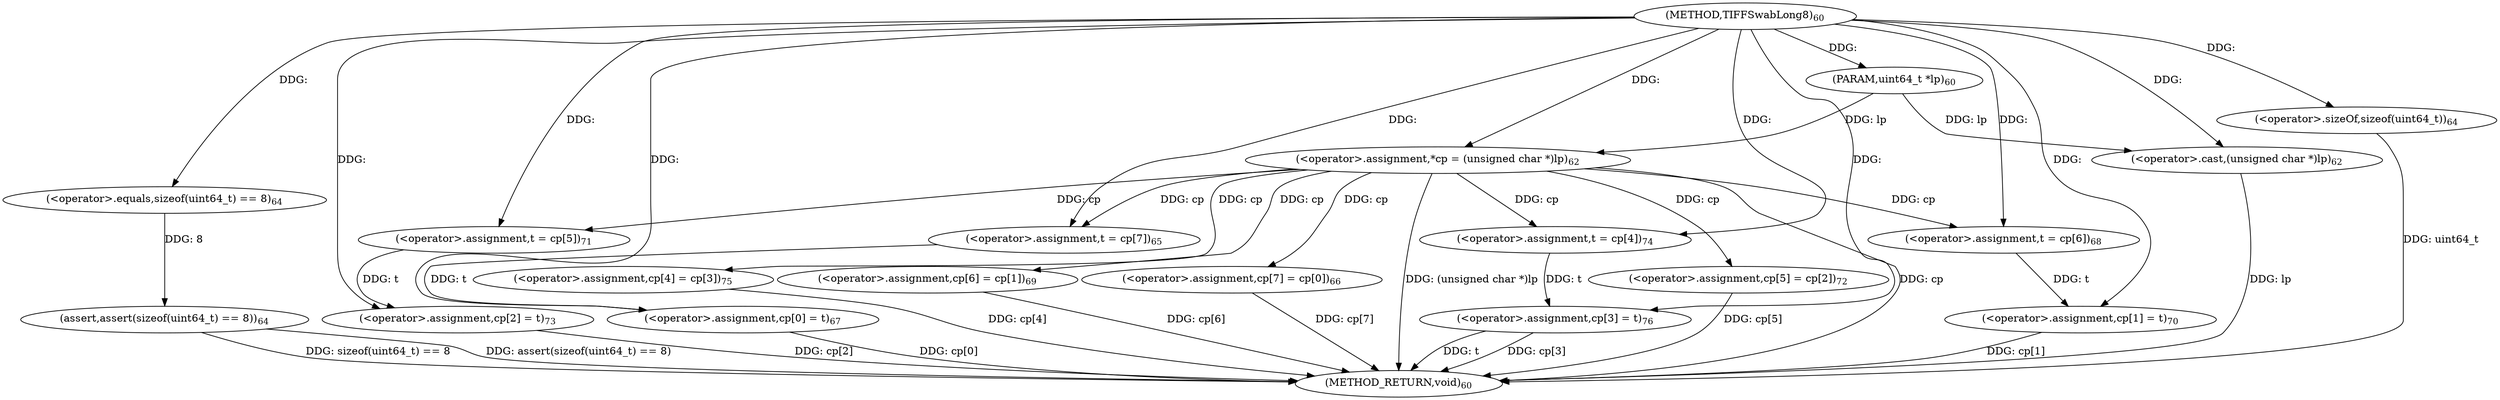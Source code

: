 digraph "TIFFSwabLong8" {  
"34363" [label = <(METHOD,TIFFSwabLong8)<SUB>60</SUB>> ]
"34446" [label = <(METHOD_RETURN,void)<SUB>60</SUB>> ]
"34364" [label = <(PARAM,uint64_t *lp)<SUB>60</SUB>> ]
"34367" [label = <(&lt;operator&gt;.assignment,*cp = (unsigned char *)lp)<SUB>62</SUB>> ]
"34373" [label = <(assert,assert(sizeof(uint64_t) == 8))<SUB>64</SUB>> ]
"34378" [label = <(&lt;operator&gt;.assignment,t = cp[7])<SUB>65</SUB>> ]
"34383" [label = <(&lt;operator&gt;.assignment,cp[7] = cp[0])<SUB>66</SUB>> ]
"34390" [label = <(&lt;operator&gt;.assignment,cp[0] = t)<SUB>67</SUB>> ]
"34395" [label = <(&lt;operator&gt;.assignment,t = cp[6])<SUB>68</SUB>> ]
"34400" [label = <(&lt;operator&gt;.assignment,cp[6] = cp[1])<SUB>69</SUB>> ]
"34407" [label = <(&lt;operator&gt;.assignment,cp[1] = t)<SUB>70</SUB>> ]
"34412" [label = <(&lt;operator&gt;.assignment,t = cp[5])<SUB>71</SUB>> ]
"34417" [label = <(&lt;operator&gt;.assignment,cp[5] = cp[2])<SUB>72</SUB>> ]
"34424" [label = <(&lt;operator&gt;.assignment,cp[2] = t)<SUB>73</SUB>> ]
"34429" [label = <(&lt;operator&gt;.assignment,t = cp[4])<SUB>74</SUB>> ]
"34434" [label = <(&lt;operator&gt;.assignment,cp[4] = cp[3])<SUB>75</SUB>> ]
"34441" [label = <(&lt;operator&gt;.assignment,cp[3] = t)<SUB>76</SUB>> ]
"34369" [label = <(&lt;operator&gt;.cast,(unsigned char *)lp)<SUB>62</SUB>> ]
"34374" [label = <(&lt;operator&gt;.equals,sizeof(uint64_t) == 8)<SUB>64</SUB>> ]
"34375" [label = <(&lt;operator&gt;.sizeOf,sizeof(uint64_t))<SUB>64</SUB>> ]
  "34367" -> "34446"  [ label = "DDG: cp"] 
  "34369" -> "34446"  [ label = "DDG: lp"] 
  "34367" -> "34446"  [ label = "DDG: (unsigned char *)lp"] 
  "34373" -> "34446"  [ label = "DDG: sizeof(uint64_t) == 8"] 
  "34373" -> "34446"  [ label = "DDG: assert(sizeof(uint64_t) == 8)"] 
  "34383" -> "34446"  [ label = "DDG: cp[7]"] 
  "34390" -> "34446"  [ label = "DDG: cp[0]"] 
  "34400" -> "34446"  [ label = "DDG: cp[6]"] 
  "34407" -> "34446"  [ label = "DDG: cp[1]"] 
  "34417" -> "34446"  [ label = "DDG: cp[5]"] 
  "34424" -> "34446"  [ label = "DDG: cp[2]"] 
  "34434" -> "34446"  [ label = "DDG: cp[4]"] 
  "34441" -> "34446"  [ label = "DDG: cp[3]"] 
  "34441" -> "34446"  [ label = "DDG: t"] 
  "34375" -> "34446"  [ label = "DDG: uint64_t"] 
  "34363" -> "34364"  [ label = "DDG: "] 
  "34364" -> "34367"  [ label = "DDG: lp"] 
  "34363" -> "34367"  [ label = "DDG: "] 
  "34367" -> "34378"  [ label = "DDG: cp"] 
  "34367" -> "34383"  [ label = "DDG: cp"] 
  "34378" -> "34390"  [ label = "DDG: t"] 
  "34363" -> "34390"  [ label = "DDG: "] 
  "34367" -> "34395"  [ label = "DDG: cp"] 
  "34367" -> "34400"  [ label = "DDG: cp"] 
  "34395" -> "34407"  [ label = "DDG: t"] 
  "34363" -> "34407"  [ label = "DDG: "] 
  "34367" -> "34412"  [ label = "DDG: cp"] 
  "34367" -> "34417"  [ label = "DDG: cp"] 
  "34412" -> "34424"  [ label = "DDG: t"] 
  "34363" -> "34424"  [ label = "DDG: "] 
  "34367" -> "34429"  [ label = "DDG: cp"] 
  "34367" -> "34434"  [ label = "DDG: cp"] 
  "34429" -> "34441"  [ label = "DDG: t"] 
  "34363" -> "34441"  [ label = "DDG: "] 
  "34374" -> "34373"  [ label = "DDG: 8"] 
  "34363" -> "34378"  [ label = "DDG: "] 
  "34363" -> "34395"  [ label = "DDG: "] 
  "34363" -> "34412"  [ label = "DDG: "] 
  "34363" -> "34429"  [ label = "DDG: "] 
  "34364" -> "34369"  [ label = "DDG: lp"] 
  "34363" -> "34369"  [ label = "DDG: "] 
  "34363" -> "34374"  [ label = "DDG: "] 
  "34363" -> "34375"  [ label = "DDG: "] 
}

